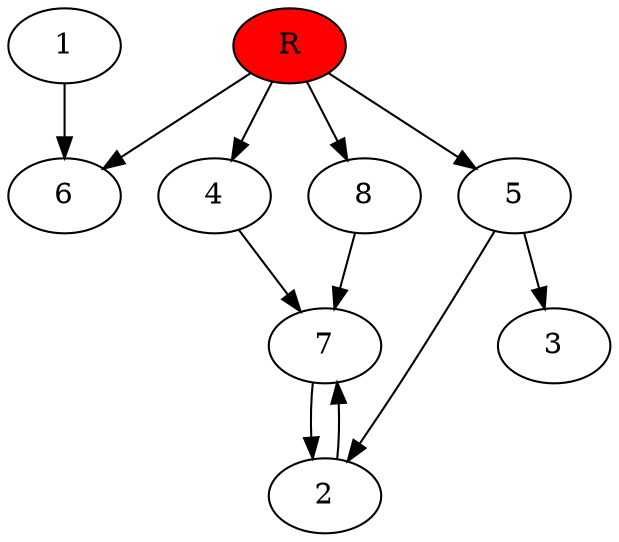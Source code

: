 digraph prb21424 {
	1
	2
	3
	4
	5
	6
	7
	8
	R [fillcolor="#ff0000" style=filled]
	1 -> 6
	2 -> 7
	4 -> 7
	5 -> 2
	5 -> 3
	7 -> 2
	8 -> 7
	R -> 4
	R -> 5
	R -> 6
	R -> 8
}
